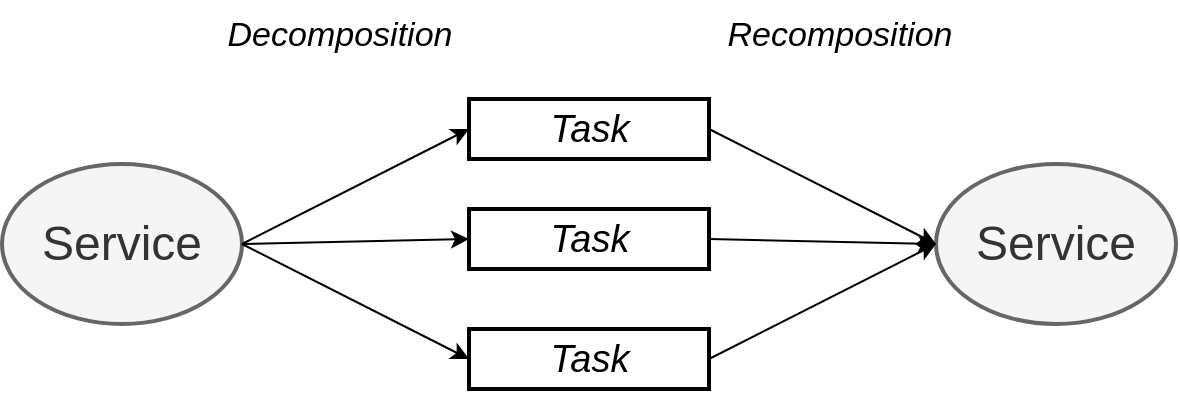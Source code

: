 <mxfile version="11.3.0" type="device" pages="1"><diagram id="WXosBZSkC-sAntfgEH8L" name="Page-1"><mxGraphModel dx="1106" dy="1003" grid="1" gridSize="10" guides="1" tooltips="1" connect="1" arrows="1" fold="1" page="1" pageScale="1" pageWidth="827" pageHeight="1169" math="0" shadow="0"><root><mxCell id="0"/><mxCell id="1" parent="0"/><mxCell id="gt9xEBVbWtvci8Wmjf3_-1" value="Service" style="ellipse;whiteSpace=wrap;html=1;fontSize=24;strokeWidth=2;fillColor=#f5f5f5;strokeColor=#666666;fontColor=#333333;" parent="1" vertex="1"><mxGeometry x="60" y="370" width="120" height="80" as="geometry"/></mxCell><mxCell id="gt9xEBVbWtvci8Wmjf3_-2" value="Task" style="rounded=0;whiteSpace=wrap;html=1;fontSize=19;strokeWidth=2;fontStyle=2;" parent="1" vertex="1"><mxGeometry x="293.5" y="337.5" width="120" height="30" as="geometry"/></mxCell><mxCell id="gt9xEBVbWtvci8Wmjf3_-3" value="Task" style="rounded=0;whiteSpace=wrap;html=1;fontSize=19;strokeWidth=2;fontStyle=2;" parent="1" vertex="1"><mxGeometry x="293.5" y="452.5" width="120" height="30" as="geometry"/></mxCell><mxCell id="gt9xEBVbWtvci8Wmjf3_-4" value="Task" style="rounded=0;whiteSpace=wrap;html=1;fontSize=19;strokeWidth=2;fontStyle=2;" parent="1" vertex="1"><mxGeometry x="293.5" y="392.5" width="120" height="30" as="geometry"/></mxCell><mxCell id="gt9xEBVbWtvci8Wmjf3_-5" value="" style="endArrow=classic;html=1;fontSize=24;entryX=0;entryY=0.5;entryDx=0;entryDy=0;exitX=1;exitY=0.5;exitDx=0;exitDy=0;" parent="1" source="gt9xEBVbWtvci8Wmjf3_-1" target="gt9xEBVbWtvci8Wmjf3_-2" edge="1"><mxGeometry width="50" height="50" relative="1" as="geometry"><mxPoint x="180" y="390" as="sourcePoint"/><mxPoint x="205" y="345" as="targetPoint"/></mxGeometry></mxCell><mxCell id="gt9xEBVbWtvci8Wmjf3_-6" value="" style="endArrow=classic;html=1;fontSize=24;entryX=0;entryY=0.5;entryDx=0;entryDy=0;" parent="1" target="gt9xEBVbWtvci8Wmjf3_-4" edge="1"><mxGeometry width="50" height="50" relative="1" as="geometry"><mxPoint x="180" y="410" as="sourcePoint"/><mxPoint x="304" y="363" as="targetPoint"/></mxGeometry></mxCell><mxCell id="gt9xEBVbWtvci8Wmjf3_-7" value="" style="endArrow=classic;html=1;fontSize=24;entryX=0;entryY=0.5;entryDx=0;entryDy=0;exitX=1;exitY=0.5;exitDx=0;exitDy=0;" parent="1" source="gt9xEBVbWtvci8Wmjf3_-1" target="gt9xEBVbWtvci8Wmjf3_-3" edge="1"><mxGeometry width="50" height="50" relative="1" as="geometry"><mxPoint x="190" y="420" as="sourcePoint"/><mxPoint x="304" y="418" as="targetPoint"/></mxGeometry></mxCell><mxCell id="gt9xEBVbWtvci8Wmjf3_-8" value="&lt;i&gt;&lt;font style=&quot;font-size: 17px&quot;&gt;Decomposition&lt;/font&gt;&lt;/i&gt;" style="text;html=1;strokeColor=none;fillColor=none;align=center;verticalAlign=middle;whiteSpace=wrap;rounded=0;fontSize=24;" parent="1" vertex="1"><mxGeometry x="208.5" y="292.5" width="40" height="20" as="geometry"/></mxCell><mxCell id="gt9xEBVbWtvci8Wmjf3_-11" value="Service" style="ellipse;whiteSpace=wrap;html=1;fontSize=24;strokeWidth=2;fillColor=#f5f5f5;strokeColor=#666666;fontColor=#333333;" parent="1" vertex="1"><mxGeometry x="527" y="370" width="120" height="80" as="geometry"/></mxCell><mxCell id="gt9xEBVbWtvci8Wmjf3_-13" value="" style="endArrow=classic;html=1;fontSize=24;exitX=1;exitY=0.5;exitDx=0;exitDy=0;entryX=0;entryY=0.5;entryDx=0;entryDy=0;" parent="1" source="gt9xEBVbWtvci8Wmjf3_-2" target="gt9xEBVbWtvci8Wmjf3_-11" edge="1"><mxGeometry width="50" height="50" relative="1" as="geometry"><mxPoint x="60" y="550" as="sourcePoint"/><mxPoint x="520" y="410" as="targetPoint"/></mxGeometry></mxCell><mxCell id="gt9xEBVbWtvci8Wmjf3_-14" value="" style="endArrow=classic;html=1;fontSize=24;exitX=1;exitY=0.5;exitDx=0;exitDy=0;entryX=0;entryY=0.5;entryDx=0;entryDy=0;" parent="1" source="gt9xEBVbWtvci8Wmjf3_-4" target="gt9xEBVbWtvci8Wmjf3_-11" edge="1"><mxGeometry width="50" height="50" relative="1" as="geometry"><mxPoint x="424" y="363" as="sourcePoint"/><mxPoint x="537" y="420" as="targetPoint"/></mxGeometry></mxCell><mxCell id="gt9xEBVbWtvci8Wmjf3_-15" value="" style="endArrow=classic;html=1;fontSize=24;exitX=1;exitY=0.5;exitDx=0;exitDy=0;entryX=0;entryY=0.5;entryDx=0;entryDy=0;" parent="1" source="gt9xEBVbWtvci8Wmjf3_-3" target="gt9xEBVbWtvci8Wmjf3_-11" edge="1"><mxGeometry width="50" height="50" relative="1" as="geometry"><mxPoint x="424" y="418" as="sourcePoint"/><mxPoint x="537" y="420" as="targetPoint"/></mxGeometry></mxCell><mxCell id="gt9xEBVbWtvci8Wmjf3_-16" value="&lt;i&gt;&lt;font style=&quot;font-size: 17px&quot;&gt;Recomposition&lt;/font&gt;&lt;/i&gt;" style="text;html=1;strokeColor=none;fillColor=none;align=center;verticalAlign=middle;whiteSpace=wrap;rounded=0;fontSize=24;" parent="1" vertex="1"><mxGeometry x="458.5" y="292.5" width="40" height="20" as="geometry"/></mxCell></root></mxGraphModel></diagram></mxfile>